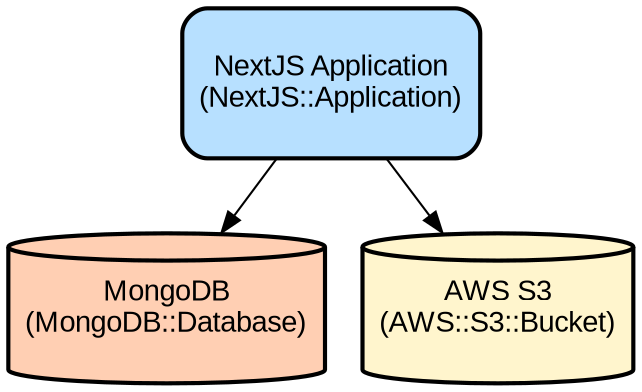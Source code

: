 digraph INFRA {
  node [ color = "black", fillcolor = "#E6E6E6", height =1, style = "filled,bold,rounded", fontname = "Arial" ];
  "NextJS Application" [ label = "NextJS Application
(NextJS::Application)", shape =rectangle, fillcolor = "#B7E0FF" ];
  "MongoDB" [ label = "MongoDB
(MongoDB::Database)", shape =cylinder, fillcolor = "#FFCFB3" ];
  "AWS S3" [ label = "AWS S3
(AWS::S3::Bucket)", shape =cylinder, fillcolor = "#FFF5CD" ];
  "NextJS Application" -> "MongoDB";
  "NextJS Application" -> "AWS S3";
}
